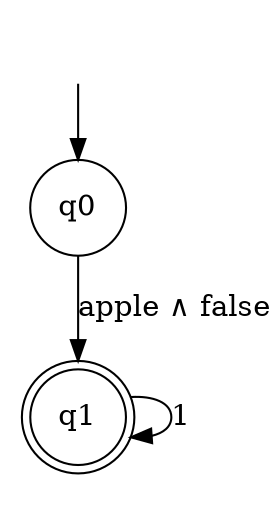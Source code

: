 digraph G {
  label=" ";
  concentrate=true;
  center=1;
  orientation=portrait;
  bgcolor="#FFFFFF";
  q0 [color="#000000", fontcolor="#000000", shape=circle, ];
  start_0 [color="#000000", fontcolor="#000000", shape=box, style="invis", ];
  q1 [color="#000000", fontcolor="#000000", shape=doublecircle, ];
  
  
  edge [color="#000000", fontcolor="#000000", ];
  q0 -> q1 [label="apple ∧ false", ];
  start_0 -> q0 [label="", ];
  q1 -> q1 [label="1", ];
  
  }